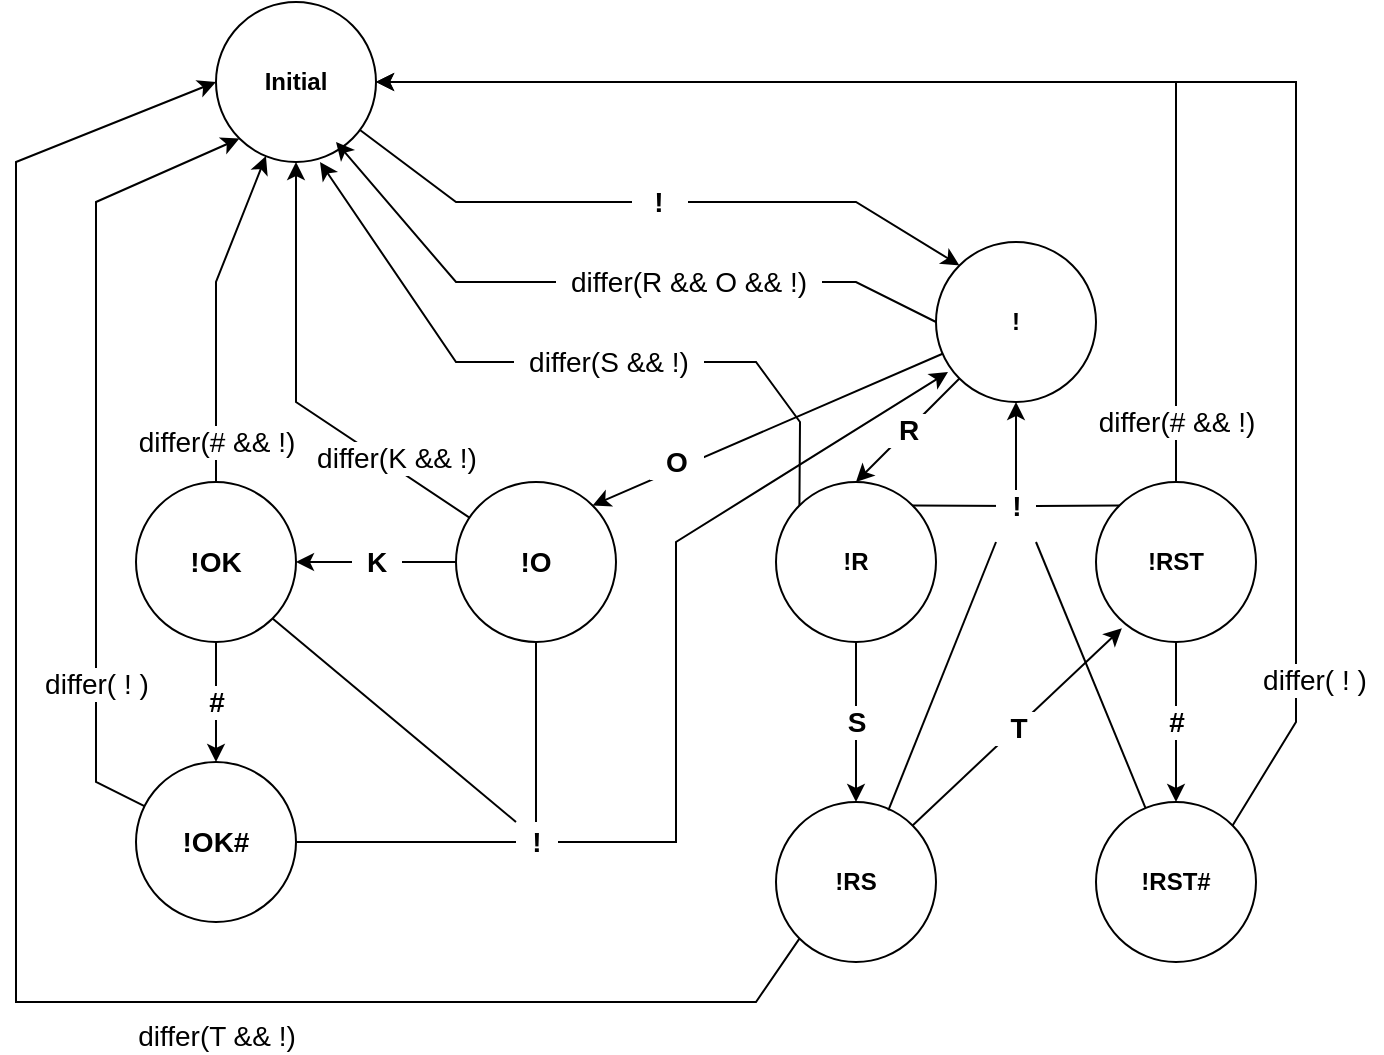 <mxfile version="15.8.8" type="device"><diagram id="oRSHdN4ULBIzEdLbqYtQ" name="Page-1"><mxGraphModel dx="865" dy="488" grid="1" gridSize="10" guides="1" tooltips="1" connect="1" arrows="1" fold="1" page="1" pageScale="1" pageWidth="827" pageHeight="1169" math="0" shadow="0"><root><mxCell id="0"/><mxCell id="1" parent="0"/><mxCell id="Kb7t8Rux94-Ba2mNTZSm-1" value="&lt;span&gt;Initial&lt;/span&gt;" style="ellipse;whiteSpace=wrap;html=1;aspect=fixed;fontStyle=1" vertex="1" parent="1"><mxGeometry x="160" y="40" width="80" height="80" as="geometry"/></mxCell><mxCell id="Kb7t8Rux94-Ba2mNTZSm-2" value="&lt;span&gt;!&lt;/span&gt;" style="ellipse;whiteSpace=wrap;html=1;aspect=fixed;fontStyle=1" vertex="1" parent="1"><mxGeometry x="520" y="160" width="80" height="80" as="geometry"/></mxCell><mxCell id="Kb7t8Rux94-Ba2mNTZSm-3" value="&lt;span&gt;!R&lt;/span&gt;" style="ellipse;whiteSpace=wrap;html=1;aspect=fixed;fontStyle=1" vertex="1" parent="1"><mxGeometry x="440" y="280" width="80" height="80" as="geometry"/></mxCell><mxCell id="Kb7t8Rux94-Ba2mNTZSm-4" value="&lt;span&gt;!RS&lt;/span&gt;" style="ellipse;whiteSpace=wrap;html=1;aspect=fixed;fontStyle=1" vertex="1" parent="1"><mxGeometry x="440" y="440" width="80" height="80" as="geometry"/></mxCell><mxCell id="Kb7t8Rux94-Ba2mNTZSm-5" value="&lt;span&gt;!RST&lt;/span&gt;" style="ellipse;whiteSpace=wrap;html=1;aspect=fixed;fontStyle=1" vertex="1" parent="1"><mxGeometry x="600" y="280" width="80" height="80" as="geometry"/></mxCell><mxCell id="Kb7t8Rux94-Ba2mNTZSm-6" value="&lt;span&gt;!RST#&lt;/span&gt;" style="ellipse;whiteSpace=wrap;html=1;aspect=fixed;fontStyle=1" vertex="1" parent="1"><mxGeometry x="600" y="440" width="80" height="80" as="geometry"/></mxCell><mxCell id="Kb7t8Rux94-Ba2mNTZSm-7" value="" style="endArrow=classic;html=1;rounded=0;entryX=0;entryY=0;entryDx=0;entryDy=0;fontStyle=1;fontSize=14;" edge="1" parent="1" source="Kb7t8Rux94-Ba2mNTZSm-1" target="Kb7t8Rux94-Ba2mNTZSm-2"><mxGeometry relative="1" as="geometry"><mxPoint x="280" y="110" as="sourcePoint"/><mxPoint x="620" y="80" as="targetPoint"/><Array as="points"><mxPoint x="280" y="140"/><mxPoint x="480" y="140"/></Array></mxGeometry></mxCell><mxCell id="Kb7t8Rux94-Ba2mNTZSm-8" value="&lt;font style=&quot;font-size: 14px&quot;&gt;&amp;nbsp; &amp;nbsp;!&amp;nbsp; &amp;nbsp;&lt;/font&gt;" style="edgeLabel;resizable=0;html=1;align=center;verticalAlign=middle;fontStyle=1;fontSize=10;" connectable="0" vertex="1" parent="Kb7t8Rux94-Ba2mNTZSm-7"><mxGeometry relative="1" as="geometry"/></mxCell><mxCell id="Kb7t8Rux94-Ba2mNTZSm-9" value="" style="endArrow=classic;html=1;rounded=0;fontSize=14;entryX=0.5;entryY=0;entryDx=0;entryDy=0;exitX=0;exitY=1;exitDx=0;exitDy=0;" edge="1" parent="1" source="Kb7t8Rux94-Ba2mNTZSm-2" target="Kb7t8Rux94-Ba2mNTZSm-3"><mxGeometry relative="1" as="geometry"><mxPoint x="370" y="240" as="sourcePoint"/><mxPoint x="470" y="240" as="targetPoint"/></mxGeometry></mxCell><mxCell id="Kb7t8Rux94-Ba2mNTZSm-10" value="&lt;b&gt;&amp;nbsp; R&amp;nbsp;&amp;nbsp;&lt;/b&gt;" style="edgeLabel;resizable=0;html=1;align=center;verticalAlign=middle;fontSize=14;" connectable="0" vertex="1" parent="Kb7t8Rux94-Ba2mNTZSm-9"><mxGeometry relative="1" as="geometry"/></mxCell><mxCell id="Kb7t8Rux94-Ba2mNTZSm-11" value="" style="endArrow=classic;html=1;rounded=0;fontSize=14;exitX=0.5;exitY=1;exitDx=0;exitDy=0;entryX=0.5;entryY=0;entryDx=0;entryDy=0;" edge="1" parent="1" source="Kb7t8Rux94-Ba2mNTZSm-3" target="Kb7t8Rux94-Ba2mNTZSm-4"><mxGeometry relative="1" as="geometry"><mxPoint x="150" y="360" as="sourcePoint"/><mxPoint x="370" y="410" as="targetPoint"/></mxGeometry></mxCell><mxCell id="Kb7t8Rux94-Ba2mNTZSm-12" value="&lt;b&gt;&amp;nbsp; S&amp;nbsp;&amp;nbsp;&lt;/b&gt;" style="edgeLabel;resizable=0;html=1;align=center;verticalAlign=middle;fontSize=14;" connectable="0" vertex="1" parent="Kb7t8Rux94-Ba2mNTZSm-11"><mxGeometry relative="1" as="geometry"/></mxCell><mxCell id="Kb7t8Rux94-Ba2mNTZSm-13" value="" style="endArrow=classic;html=1;rounded=0;fontSize=14;exitX=1;exitY=0;exitDx=0;exitDy=0;entryX=0.162;entryY=0.914;entryDx=0;entryDy=0;entryPerimeter=0;" edge="1" parent="1" source="Kb7t8Rux94-Ba2mNTZSm-4" target="Kb7t8Rux94-Ba2mNTZSm-5"><mxGeometry relative="1" as="geometry"><mxPoint x="570" y="390" as="sourcePoint"/><mxPoint x="670" y="390" as="targetPoint"/></mxGeometry></mxCell><mxCell id="Kb7t8Rux94-Ba2mNTZSm-14" value="&lt;b&gt;&amp;nbsp; T&amp;nbsp;&amp;nbsp;&lt;/b&gt;" style="edgeLabel;resizable=0;html=1;align=center;verticalAlign=middle;fontSize=14;" connectable="0" vertex="1" parent="Kb7t8Rux94-Ba2mNTZSm-13"><mxGeometry relative="1" as="geometry"/></mxCell><mxCell id="Kb7t8Rux94-Ba2mNTZSm-15" value="" style="endArrow=classic;html=1;rounded=0;fontSize=14;exitX=0.5;exitY=1;exitDx=0;exitDy=0;entryX=0.5;entryY=0;entryDx=0;entryDy=0;" edge="1" parent="1" source="Kb7t8Rux94-Ba2mNTZSm-5" target="Kb7t8Rux94-Ba2mNTZSm-6"><mxGeometry relative="1" as="geometry"><mxPoint x="660" y="380" as="sourcePoint"/><mxPoint x="760" y="380" as="targetPoint"/></mxGeometry></mxCell><mxCell id="Kb7t8Rux94-Ba2mNTZSm-16" value="&lt;b&gt;&amp;nbsp; #&amp;nbsp;&amp;nbsp;&lt;/b&gt;" style="edgeLabel;resizable=0;html=1;align=center;verticalAlign=middle;fontSize=14;" connectable="0" vertex="1" parent="Kb7t8Rux94-Ba2mNTZSm-15"><mxGeometry relative="1" as="geometry"/></mxCell><mxCell id="Kb7t8Rux94-Ba2mNTZSm-19" value="" style="endArrow=classic;html=1;rounded=0;fontSize=14;exitX=1;exitY=0;exitDx=0;exitDy=0;entryX=0.5;entryY=1;entryDx=0;entryDy=0;" edge="1" parent="1" source="Kb7t8Rux94-Ba2mNTZSm-3" target="Kb7t8Rux94-Ba2mNTZSm-2"><mxGeometry relative="1" as="geometry"><mxPoint x="550" y="270" as="sourcePoint"/><mxPoint x="650" y="270" as="targetPoint"/><Array as="points"><mxPoint x="560" y="292"/></Array></mxGeometry></mxCell><mxCell id="Kb7t8Rux94-Ba2mNTZSm-20" value="&lt;b&gt;&amp;nbsp; !&amp;nbsp;&amp;nbsp;&lt;/b&gt;" style="edgeLabel;resizable=0;html=1;align=center;verticalAlign=middle;fontSize=14;" connectable="0" vertex="1" parent="Kb7t8Rux94-Ba2mNTZSm-19"><mxGeometry relative="1" as="geometry"/></mxCell><mxCell id="Kb7t8Rux94-Ba2mNTZSm-21" value="" style="endArrow=none;html=1;rounded=0;fontSize=14;entryX=0;entryY=0;entryDx=0;entryDy=0;" edge="1" parent="1" target="Kb7t8Rux94-Ba2mNTZSm-5"><mxGeometry width="50" height="50" relative="1" as="geometry"><mxPoint x="570" y="292" as="sourcePoint"/><mxPoint x="640" y="240" as="targetPoint"/></mxGeometry></mxCell><mxCell id="Kb7t8Rux94-Ba2mNTZSm-22" value="" style="endArrow=none;html=1;rounded=0;fontSize=14;exitX=0.702;exitY=0.052;exitDx=0;exitDy=0;exitPerimeter=0;" edge="1" parent="1" source="Kb7t8Rux94-Ba2mNTZSm-4"><mxGeometry width="50" height="50" relative="1" as="geometry"><mxPoint x="510" y="410" as="sourcePoint"/><mxPoint x="550" y="310" as="targetPoint"/></mxGeometry></mxCell><mxCell id="Kb7t8Rux94-Ba2mNTZSm-23" value="" style="endArrow=none;html=1;rounded=0;fontSize=14;" edge="1" parent="1" target="Kb7t8Rux94-Ba2mNTZSm-6"><mxGeometry width="50" height="50" relative="1" as="geometry"><mxPoint x="570" y="310" as="sourcePoint"/><mxPoint x="630" y="390" as="targetPoint"/></mxGeometry></mxCell><mxCell id="Kb7t8Rux94-Ba2mNTZSm-24" value="" style="endArrow=classic;html=1;rounded=0;fontSize=14;exitX=0;exitY=0.5;exitDx=0;exitDy=0;" edge="1" parent="1" source="Kb7t8Rux94-Ba2mNTZSm-2"><mxGeometry relative="1" as="geometry"><mxPoint x="290" y="210" as="sourcePoint"/><mxPoint x="220" y="110" as="targetPoint"/><Array as="points"><mxPoint x="480" y="180"/><mxPoint x="280" y="180"/></Array></mxGeometry></mxCell><mxCell id="Kb7t8Rux94-Ba2mNTZSm-25" value="&amp;nbsp; differ(R &amp;amp;&amp;amp; O &amp;amp;&amp;amp; !)&amp;nbsp;&amp;nbsp;" style="edgeLabel;resizable=0;html=1;align=center;verticalAlign=middle;fontSize=14;" connectable="0" vertex="1" parent="Kb7t8Rux94-Ba2mNTZSm-24"><mxGeometry relative="1" as="geometry"><mxPoint x="40" as="offset"/></mxGeometry></mxCell><mxCell id="Kb7t8Rux94-Ba2mNTZSm-26" value="" style="endArrow=classic;html=1;rounded=0;fontSize=14;exitX=0;exitY=0;exitDx=0;exitDy=0;" edge="1" parent="1" source="Kb7t8Rux94-Ba2mNTZSm-3"><mxGeometry relative="1" as="geometry"><mxPoint x="300" y="290" as="sourcePoint"/><mxPoint x="212" y="120" as="targetPoint"/><Array as="points"><mxPoint x="452" y="250"/><mxPoint x="430" y="220"/><mxPoint x="280" y="220"/></Array></mxGeometry></mxCell><mxCell id="Kb7t8Rux94-Ba2mNTZSm-27" value="&amp;nbsp; differ(S &amp;amp;&amp;amp; !)&amp;nbsp;&amp;nbsp;" style="edgeLabel;resizable=0;html=1;align=center;verticalAlign=middle;fontSize=14;" connectable="0" vertex="1" parent="Kb7t8Rux94-Ba2mNTZSm-26"><mxGeometry relative="1" as="geometry"><mxPoint x="22" as="offset"/></mxGeometry></mxCell><mxCell id="Kb7t8Rux94-Ba2mNTZSm-28" value="" style="endArrow=classic;html=1;rounded=0;fontSize=14;exitX=0;exitY=1;exitDx=0;exitDy=0;entryX=0;entryY=0.5;entryDx=0;entryDy=0;" edge="1" parent="1" source="Kb7t8Rux94-Ba2mNTZSm-4" target="Kb7t8Rux94-Ba2mNTZSm-1"><mxGeometry relative="1" as="geometry"><mxPoint x="80" y="400" as="sourcePoint"/><mxPoint x="200" y="130" as="targetPoint"/><Array as="points"><mxPoint x="430" y="540"/><mxPoint x="200" y="540"/><mxPoint x="60" y="540"/><mxPoint x="60" y="300"/><mxPoint x="60" y="120"/></Array></mxGeometry></mxCell><mxCell id="Kb7t8Rux94-Ba2mNTZSm-29" value="&amp;nbsp; differ(T &amp;amp;&amp;amp; !)&amp;nbsp;&amp;nbsp;" style="edgeLabel;resizable=0;html=1;align=center;verticalAlign=middle;fontSize=14;" connectable="0" vertex="1" parent="Kb7t8Rux94-Ba2mNTZSm-28"><mxGeometry relative="1" as="geometry"><mxPoint x="100" y="76" as="offset"/></mxGeometry></mxCell><mxCell id="Kb7t8Rux94-Ba2mNTZSm-30" value="" style="endArrow=classic;html=1;rounded=0;fontSize=14;exitX=0.5;exitY=0;exitDx=0;exitDy=0;entryX=1;entryY=0.5;entryDx=0;entryDy=0;" edge="1" parent="1" source="Kb7t8Rux94-Ba2mNTZSm-5" target="Kb7t8Rux94-Ba2mNTZSm-1"><mxGeometry relative="1" as="geometry"><mxPoint x="640" y="150" as="sourcePoint"/><mxPoint x="740" y="150" as="targetPoint"/><Array as="points"><mxPoint x="640" y="80"/></Array></mxGeometry></mxCell><mxCell id="Kb7t8Rux94-Ba2mNTZSm-31" value="&amp;nbsp; differ(# &amp;amp;&amp;amp; !)&amp;nbsp;&amp;nbsp;" style="edgeLabel;resizable=0;html=1;align=center;verticalAlign=middle;fontSize=14;" connectable="0" vertex="1" parent="Kb7t8Rux94-Ba2mNTZSm-30"><mxGeometry relative="1" as="geometry"><mxPoint x="100" y="170" as="offset"/></mxGeometry></mxCell><mxCell id="Kb7t8Rux94-Ba2mNTZSm-32" value="" style="endArrow=classic;html=1;rounded=0;fontSize=14;exitX=1;exitY=0;exitDx=0;exitDy=0;entryX=1;entryY=0.5;entryDx=0;entryDy=0;" edge="1" parent="1" source="Kb7t8Rux94-Ba2mNTZSm-6" target="Kb7t8Rux94-Ba2mNTZSm-1"><mxGeometry relative="1" as="geometry"><mxPoint x="730" y="390" as="sourcePoint"/><mxPoint x="830" y="390" as="targetPoint"/><Array as="points"><mxPoint x="700" y="400"/><mxPoint x="700" y="240"/><mxPoint x="700" y="80"/></Array></mxGeometry></mxCell><mxCell id="Kb7t8Rux94-Ba2mNTZSm-33" value="&amp;nbsp; differ( ! )&amp;nbsp;&amp;nbsp;" style="edgeLabel;resizable=0;html=1;align=center;verticalAlign=middle;fontSize=14;" connectable="0" vertex="1" parent="Kb7t8Rux94-Ba2mNTZSm-32"><mxGeometry relative="1" as="geometry"><mxPoint x="49" y="299" as="offset"/></mxGeometry></mxCell><mxCell id="Kb7t8Rux94-Ba2mNTZSm-34" value="&lt;b&gt;!O&lt;/b&gt;" style="ellipse;whiteSpace=wrap;html=1;aspect=fixed;fontSize=14;" vertex="1" parent="1"><mxGeometry x="280" y="280" width="80" height="80" as="geometry"/></mxCell><mxCell id="Kb7t8Rux94-Ba2mNTZSm-35" value="&lt;b&gt;!OK&lt;/b&gt;" style="ellipse;whiteSpace=wrap;html=1;aspect=fixed;fontSize=14;" vertex="1" parent="1"><mxGeometry x="120" y="280" width="80" height="80" as="geometry"/></mxCell><mxCell id="Kb7t8Rux94-Ba2mNTZSm-36" value="&lt;b&gt;!OK#&lt;/b&gt;" style="ellipse;whiteSpace=wrap;html=1;aspect=fixed;fontSize=14;" vertex="1" parent="1"><mxGeometry x="120" y="420" width="80" height="80" as="geometry"/></mxCell><mxCell id="Kb7t8Rux94-Ba2mNTZSm-39" value="" style="endArrow=classic;html=1;rounded=0;fontSize=14;entryX=1;entryY=0;entryDx=0;entryDy=0;" edge="1" parent="1" source="Kb7t8Rux94-Ba2mNTZSm-2" target="Kb7t8Rux94-Ba2mNTZSm-34"><mxGeometry relative="1" as="geometry"><mxPoint x="420" y="200" as="sourcePoint"/><mxPoint x="420" y="200" as="targetPoint"/></mxGeometry></mxCell><mxCell id="Kb7t8Rux94-Ba2mNTZSm-40" value="&lt;b&gt;&amp;nbsp; O&amp;nbsp;&amp;nbsp;&lt;/b&gt;" style="edgeLabel;resizable=0;html=1;align=center;verticalAlign=middle;fontSize=14;" connectable="0" vertex="1" parent="Kb7t8Rux94-Ba2mNTZSm-39"><mxGeometry relative="1" as="geometry"><mxPoint x="-46" y="16" as="offset"/></mxGeometry></mxCell><mxCell id="Kb7t8Rux94-Ba2mNTZSm-41" value="" style="endArrow=classic;html=1;rounded=0;fontSize=14;" edge="1" parent="1" source="Kb7t8Rux94-Ba2mNTZSm-34"><mxGeometry relative="1" as="geometry"><mxPoint x="180" y="320" as="sourcePoint"/><mxPoint x="200" y="320" as="targetPoint"/></mxGeometry></mxCell><mxCell id="Kb7t8Rux94-Ba2mNTZSm-42" value="&lt;b&gt;&amp;nbsp; K&amp;nbsp;&amp;nbsp;&lt;/b&gt;" style="edgeLabel;resizable=0;html=1;align=center;verticalAlign=middle;fontSize=14;" connectable="0" vertex="1" parent="Kb7t8Rux94-Ba2mNTZSm-41"><mxGeometry relative="1" as="geometry"/></mxCell><mxCell id="Kb7t8Rux94-Ba2mNTZSm-43" value="" style="endArrow=classic;html=1;rounded=0;fontSize=14;entryX=0.5;entryY=0;entryDx=0;entryDy=0;" edge="1" parent="1" source="Kb7t8Rux94-Ba2mNTZSm-35" target="Kb7t8Rux94-Ba2mNTZSm-36"><mxGeometry relative="1" as="geometry"><mxPoint x="160" y="360" as="sourcePoint"/><mxPoint x="160" y="460" as="targetPoint"/></mxGeometry></mxCell><mxCell id="Kb7t8Rux94-Ba2mNTZSm-44" value="&lt;b&gt;&amp;nbsp; #&amp;nbsp;&amp;nbsp;&lt;/b&gt;" style="edgeLabel;resizable=0;html=1;align=center;verticalAlign=middle;fontSize=14;" connectable="0" vertex="1" parent="Kb7t8Rux94-Ba2mNTZSm-43"><mxGeometry relative="1" as="geometry"/></mxCell><mxCell id="Kb7t8Rux94-Ba2mNTZSm-45" value="" style="endArrow=classic;html=1;rounded=0;fontSize=14;entryX=0.075;entryY=0.813;entryDx=0;entryDy=0;entryPerimeter=0;" edge="1" parent="1" source="Kb7t8Rux94-Ba2mNTZSm-36" target="Kb7t8Rux94-Ba2mNTZSm-2"><mxGeometry relative="1" as="geometry"><mxPoint x="200" y="460" as="sourcePoint"/><mxPoint x="300" y="460" as="targetPoint"/><Array as="points"><mxPoint x="390" y="460"/><mxPoint x="390" y="310"/></Array></mxGeometry></mxCell><mxCell id="Kb7t8Rux94-Ba2mNTZSm-46" value="&lt;b&gt;&amp;nbsp; !&amp;nbsp;&amp;nbsp;&lt;/b&gt;" style="edgeLabel;resizable=0;html=1;align=center;verticalAlign=middle;fontSize=14;" connectable="0" vertex="1" parent="Kb7t8Rux94-Ba2mNTZSm-45"><mxGeometry relative="1" as="geometry"><mxPoint x="-70" y="60" as="offset"/></mxGeometry></mxCell><mxCell id="Kb7t8Rux94-Ba2mNTZSm-47" value="" style="endArrow=none;html=1;rounded=0;fontSize=14;exitX=1;exitY=1;exitDx=0;exitDy=0;" edge="1" parent="1" source="Kb7t8Rux94-Ba2mNTZSm-35"><mxGeometry width="50" height="50" relative="1" as="geometry"><mxPoint x="240" y="430" as="sourcePoint"/><mxPoint x="310" y="450" as="targetPoint"/></mxGeometry></mxCell><mxCell id="Kb7t8Rux94-Ba2mNTZSm-48" value="" style="endArrow=none;html=1;rounded=0;fontSize=14;entryX=0.5;entryY=1;entryDx=0;entryDy=0;" edge="1" parent="1" target="Kb7t8Rux94-Ba2mNTZSm-34"><mxGeometry width="50" height="50" relative="1" as="geometry"><mxPoint x="320" y="450" as="sourcePoint"/><mxPoint x="360" y="390" as="targetPoint"/></mxGeometry></mxCell><mxCell id="Kb7t8Rux94-Ba2mNTZSm-49" value="" style="endArrow=classic;html=1;rounded=0;fontSize=14;entryX=0.5;entryY=1;entryDx=0;entryDy=0;" edge="1" parent="1" source="Kb7t8Rux94-Ba2mNTZSm-34" target="Kb7t8Rux94-Ba2mNTZSm-1"><mxGeometry relative="1" as="geometry"><mxPoint x="320" y="180" as="sourcePoint"/><mxPoint x="320" y="180" as="targetPoint"/><Array as="points"><mxPoint x="200" y="240"/></Array></mxGeometry></mxCell><mxCell id="Kb7t8Rux94-Ba2mNTZSm-50" value="&amp;nbsp; differ(K &amp;amp;&amp;amp; !)&amp;nbsp;&amp;nbsp;" style="edgeLabel;resizable=0;html=1;align=center;verticalAlign=middle;fontSize=14;" connectable="0" vertex="1" parent="Kb7t8Rux94-Ba2mNTZSm-49"><mxGeometry relative="1" as="geometry"><mxPoint x="50" y="36" as="offset"/></mxGeometry></mxCell><mxCell id="Kb7t8Rux94-Ba2mNTZSm-51" value="" style="endArrow=classic;html=1;rounded=0;fontSize=14;entryX=0.312;entryY=0.963;entryDx=0;entryDy=0;entryPerimeter=0;" edge="1" parent="1" source="Kb7t8Rux94-Ba2mNTZSm-35" target="Kb7t8Rux94-Ba2mNTZSm-1"><mxGeometry relative="1" as="geometry"><mxPoint x="160" y="180" as="sourcePoint"/><mxPoint x="160" y="180" as="targetPoint"/><Array as="points"><mxPoint x="160" y="180"/></Array></mxGeometry></mxCell><mxCell id="Kb7t8Rux94-Ba2mNTZSm-52" value="&amp;nbsp; differ(# &amp;amp;&amp;amp; !)&amp;nbsp;&amp;nbsp;" style="edgeLabel;resizable=0;html=1;align=center;verticalAlign=middle;fontSize=14;" connectable="0" vertex="1" parent="Kb7t8Rux94-Ba2mNTZSm-51"><mxGeometry relative="1" as="geometry"><mxPoint y="64" as="offset"/></mxGeometry></mxCell><mxCell id="Kb7t8Rux94-Ba2mNTZSm-53" value="" style="endArrow=classic;html=1;rounded=0;fontSize=14;entryX=0;entryY=1;entryDx=0;entryDy=0;" edge="1" parent="1" source="Kb7t8Rux94-Ba2mNTZSm-36" target="Kb7t8Rux94-Ba2mNTZSm-1"><mxGeometry relative="1" as="geometry"><mxPoint x="20" y="460" as="sourcePoint"/><mxPoint x="60" y="390" as="targetPoint"/><Array as="points"><mxPoint x="100" y="430"/><mxPoint x="100" y="140"/></Array></mxGeometry></mxCell><mxCell id="Kb7t8Rux94-Ba2mNTZSm-54" value="&amp;nbsp; differ( ! )&amp;nbsp;&amp;nbsp;" style="edgeLabel;resizable=0;html=1;align=center;verticalAlign=middle;fontSize=14;" connectable="0" vertex="1" parent="Kb7t8Rux94-Ba2mNTZSm-53"><mxGeometry relative="1" as="geometry"><mxPoint y="121" as="offset"/></mxGeometry></mxCell></root></mxGraphModel></diagram></mxfile>